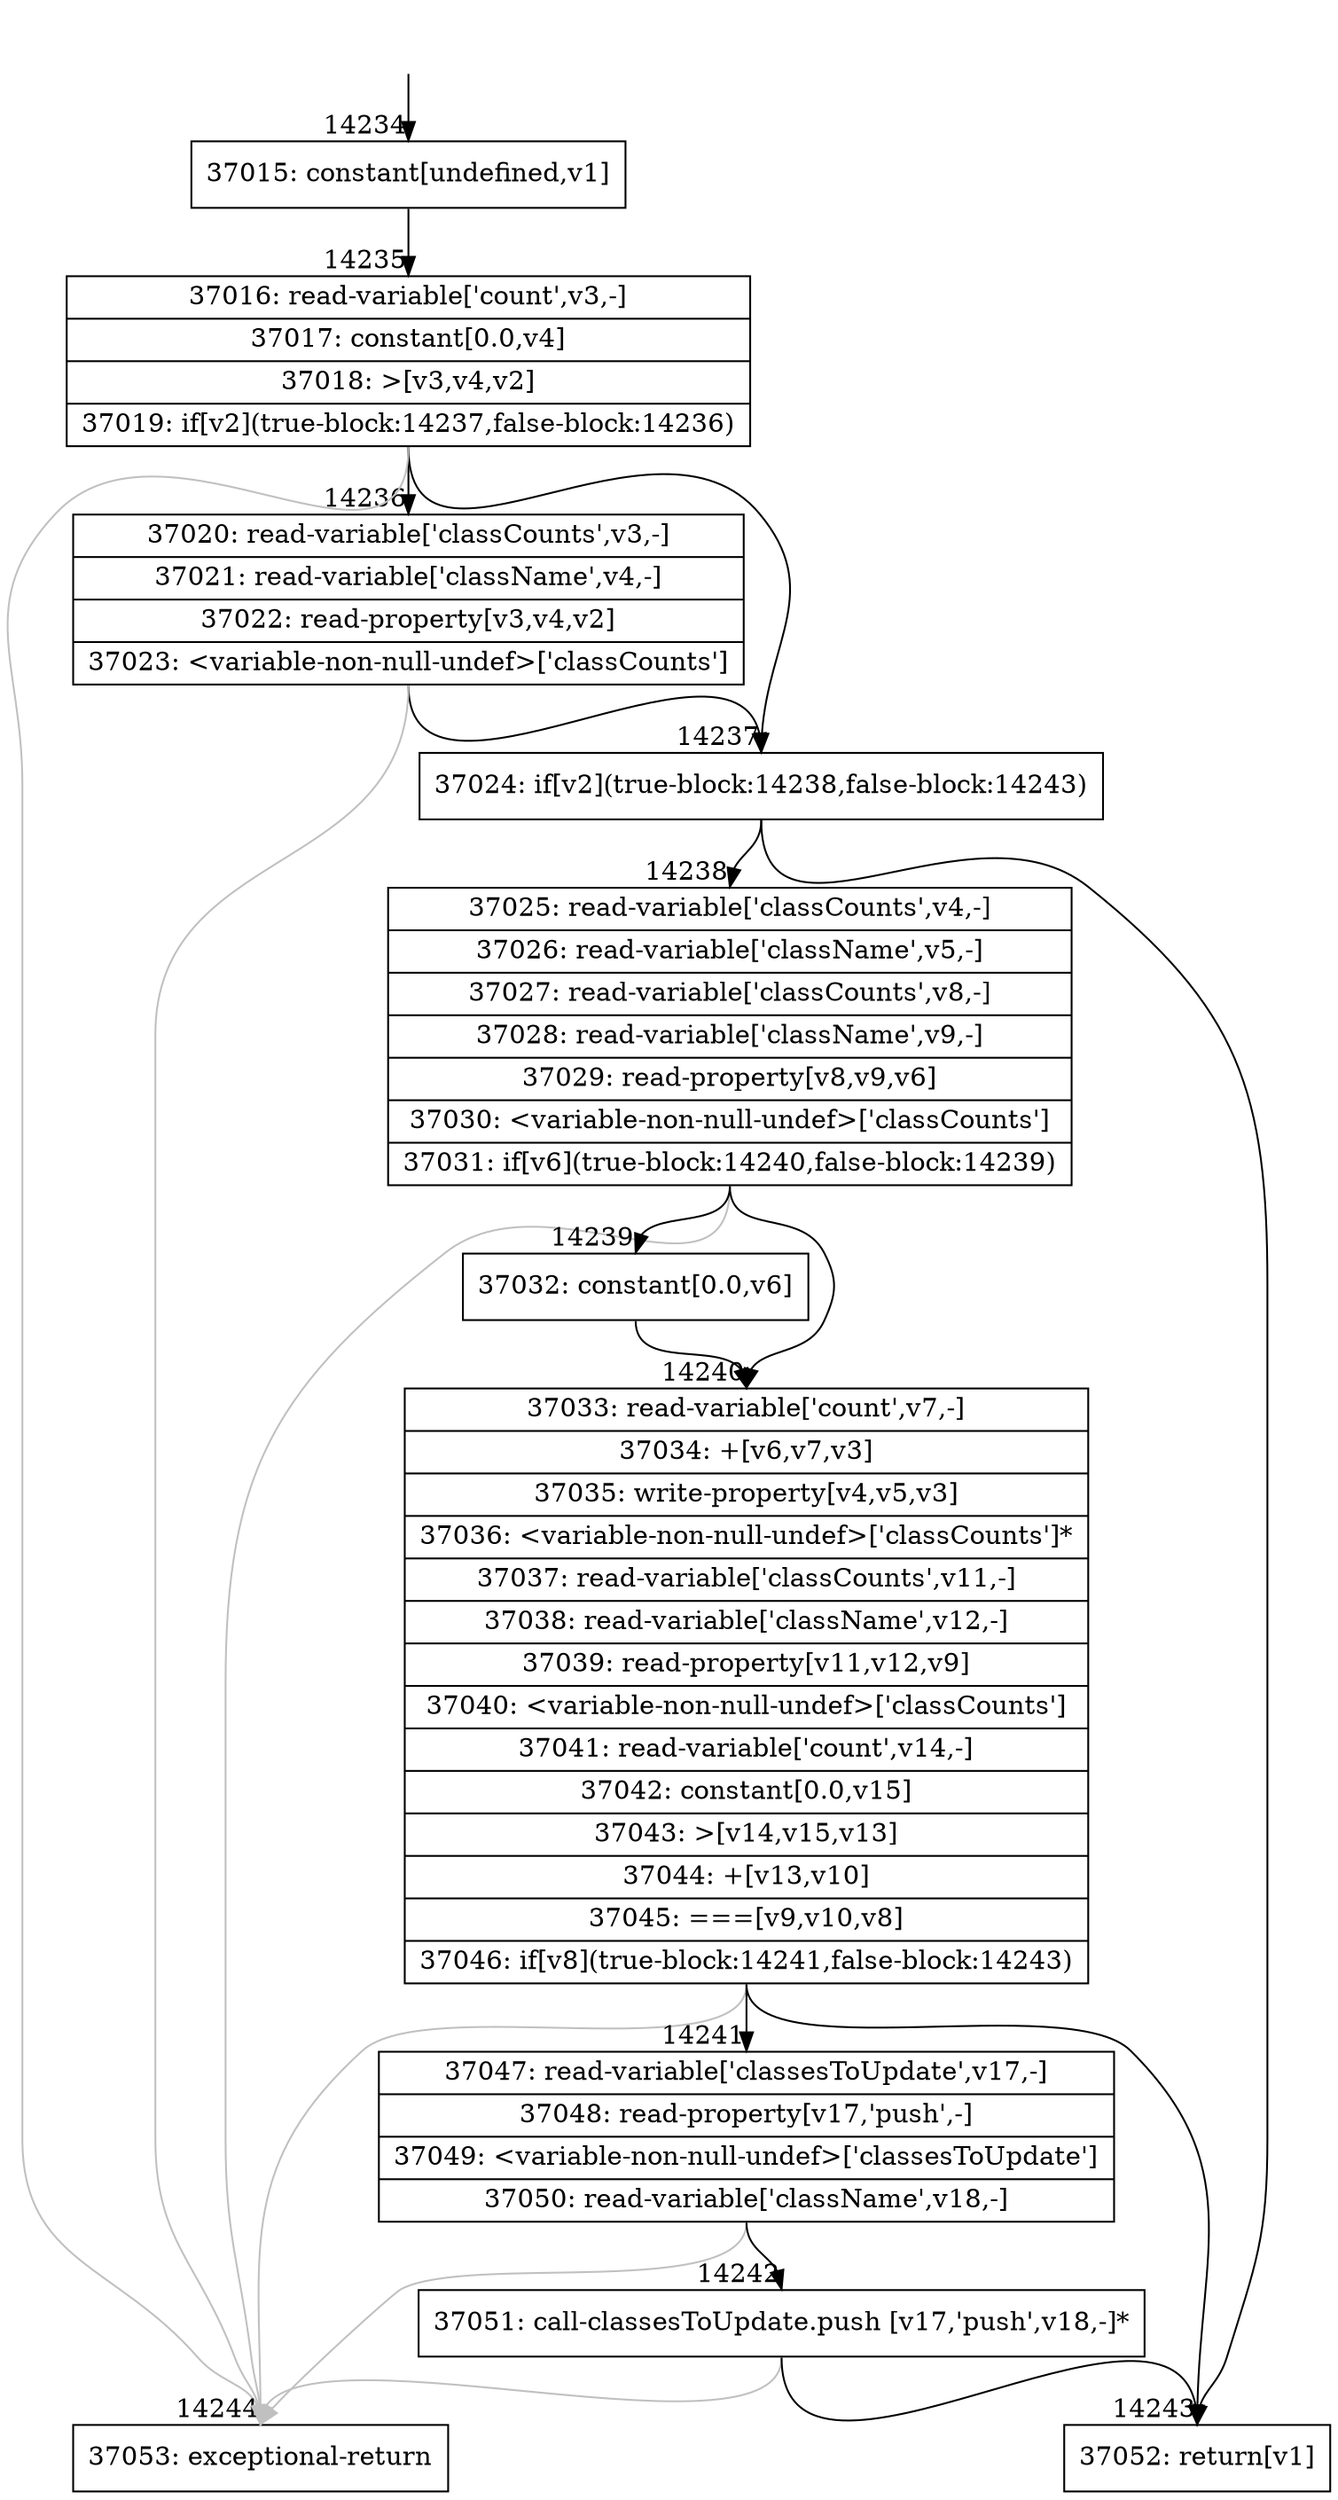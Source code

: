 digraph {
rankdir="TD"
BB_entry1130[shape=none,label=""];
BB_entry1130 -> BB14234 [tailport=s, headport=n, headlabel="    14234"]
BB14234 [shape=record label="{37015: constant[undefined,v1]}" ] 
BB14234 -> BB14235 [tailport=s, headport=n, headlabel="      14235"]
BB14235 [shape=record label="{37016: read-variable['count',v3,-]|37017: constant[0.0,v4]|37018: \>[v3,v4,v2]|37019: if[v2](true-block:14237,false-block:14236)}" ] 
BB14235 -> BB14237 [tailport=s, headport=n, headlabel="      14237"]
BB14235 -> BB14236 [tailport=s, headport=n, headlabel="      14236"]
BB14235 -> BB14244 [tailport=s, headport=n, color=gray, headlabel="      14244"]
BB14236 [shape=record label="{37020: read-variable['classCounts',v3,-]|37021: read-variable['className',v4,-]|37022: read-property[v3,v4,v2]|37023: \<variable-non-null-undef\>['classCounts']}" ] 
BB14236 -> BB14237 [tailport=s, headport=n]
BB14236 -> BB14244 [tailport=s, headport=n, color=gray]
BB14237 [shape=record label="{37024: if[v2](true-block:14238,false-block:14243)}" ] 
BB14237 -> BB14238 [tailport=s, headport=n, headlabel="      14238"]
BB14237 -> BB14243 [tailport=s, headport=n, headlabel="      14243"]
BB14238 [shape=record label="{37025: read-variable['classCounts',v4,-]|37026: read-variable['className',v5,-]|37027: read-variable['classCounts',v8,-]|37028: read-variable['className',v9,-]|37029: read-property[v8,v9,v6]|37030: \<variable-non-null-undef\>['classCounts']|37031: if[v6](true-block:14240,false-block:14239)}" ] 
BB14238 -> BB14240 [tailport=s, headport=n, headlabel="      14240"]
BB14238 -> BB14239 [tailport=s, headport=n, headlabel="      14239"]
BB14238 -> BB14244 [tailport=s, headport=n, color=gray]
BB14239 [shape=record label="{37032: constant[0.0,v6]}" ] 
BB14239 -> BB14240 [tailport=s, headport=n]
BB14240 [shape=record label="{37033: read-variable['count',v7,-]|37034: +[v6,v7,v3]|37035: write-property[v4,v5,v3]|37036: \<variable-non-null-undef\>['classCounts']*|37037: read-variable['classCounts',v11,-]|37038: read-variable['className',v12,-]|37039: read-property[v11,v12,v9]|37040: \<variable-non-null-undef\>['classCounts']|37041: read-variable['count',v14,-]|37042: constant[0.0,v15]|37043: \>[v14,v15,v13]|37044: +[v13,v10]|37045: ===[v9,v10,v8]|37046: if[v8](true-block:14241,false-block:14243)}" ] 
BB14240 -> BB14241 [tailport=s, headport=n, headlabel="      14241"]
BB14240 -> BB14243 [tailport=s, headport=n]
BB14240 -> BB14244 [tailport=s, headport=n, color=gray]
BB14241 [shape=record label="{37047: read-variable['classesToUpdate',v17,-]|37048: read-property[v17,'push',-]|37049: \<variable-non-null-undef\>['classesToUpdate']|37050: read-variable['className',v18,-]}" ] 
BB14241 -> BB14242 [tailport=s, headport=n, headlabel="      14242"]
BB14241 -> BB14244 [tailport=s, headport=n, color=gray]
BB14242 [shape=record label="{37051: call-classesToUpdate.push [v17,'push',v18,-]*}" ] 
BB14242 -> BB14243 [tailport=s, headport=n]
BB14242 -> BB14244 [tailport=s, headport=n, color=gray]
BB14243 [shape=record label="{37052: return[v1]}" ] 
BB14244 [shape=record label="{37053: exceptional-return}" ] 
//#$~ 22424
}
